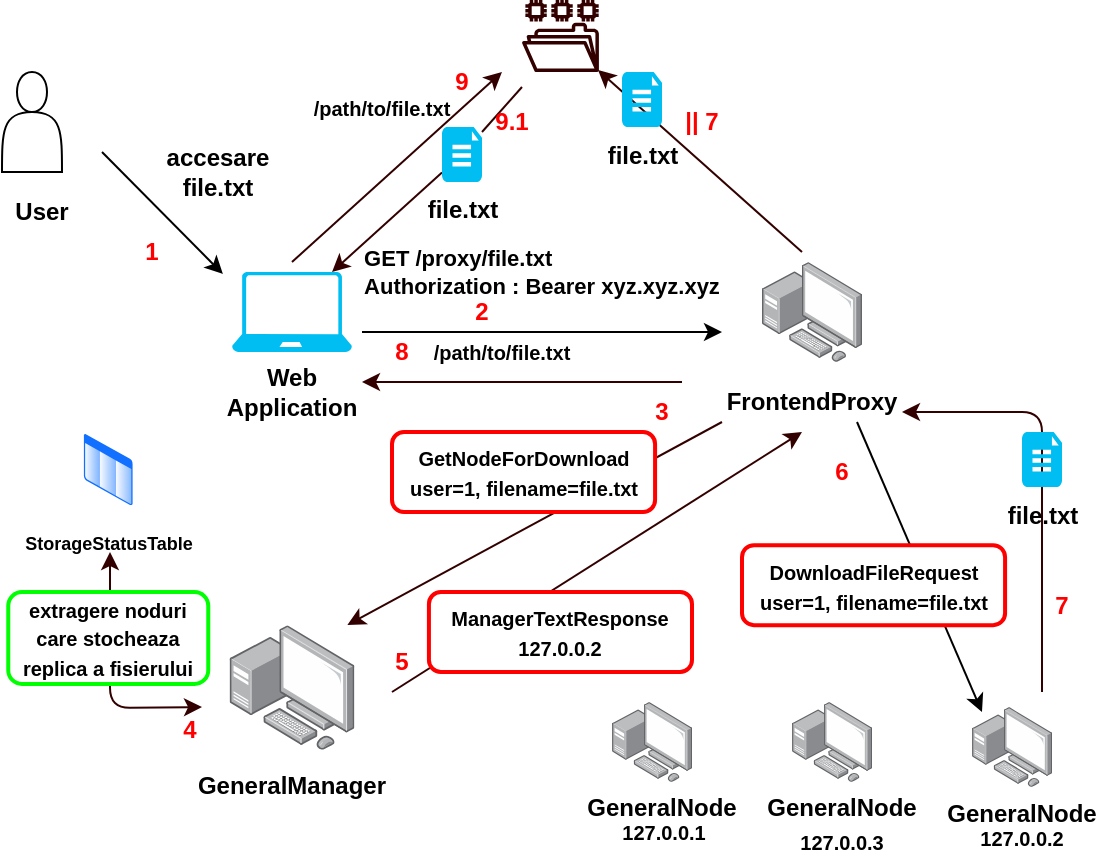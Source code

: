 <mxfile version="14.6.13" type="device"><diagram id="2SKkXB5GDrAOzJJ73yBU" name="Pagina-1"><mxGraphModel dx="981" dy="574" grid="1" gridSize="10" guides="1" tooltips="1" connect="1" arrows="1" fold="1" page="1" pageScale="1" pageWidth="1169" pageHeight="827" math="0" shadow="0"><root><mxCell id="0"/><mxCell id="1" parent="0"/><mxCell id="xPR830_fTpmpSTpfL7Si-1" value="" style="group" vertex="1" connectable="0" parent="1"><mxGeometry x="115.0" y="356.58" width="100.0" height="90" as="geometry"/></mxCell><mxCell id="xPR830_fTpmpSTpfL7Si-2" value="" style="points=[];aspect=fixed;html=1;align=center;shadow=0;dashed=0;image;image=img/lib/allied_telesis/computer_and_terminals/Personal_Computer_with_Server.svg;" vertex="1" parent="xPR830_fTpmpSTpfL7Si-1"><mxGeometry x="18.8" width="62.4" height="62.4" as="geometry"/></mxCell><mxCell id="xPR830_fTpmpSTpfL7Si-3" value="&lt;b&gt;GeneralManager&lt;/b&gt;" style="text;html=1;strokeColor=none;fillColor=none;align=center;verticalAlign=middle;whiteSpace=wrap;rounded=0;" vertex="1" parent="xPR830_fTpmpSTpfL7Si-1"><mxGeometry y="70" width="100" height="20" as="geometry"/></mxCell><mxCell id="xPR830_fTpmpSTpfL7Si-218" value="&lt;b&gt;&lt;font color=&quot;#ff0000&quot;&gt;4&lt;/font&gt;&lt;/b&gt;" style="text;html=1;strokeColor=none;fillColor=none;align=center;verticalAlign=middle;whiteSpace=wrap;rounded=0;" vertex="1" parent="xPR830_fTpmpSTpfL7Si-1"><mxGeometry x="-21.2" y="42.4" width="40" height="20" as="geometry"/></mxCell><mxCell id="xPR830_fTpmpSTpfL7Si-7" value="" style="outlineConnect=0;fontColor=#232F3E;gradientColor=none;strokeColor=none;dashed=0;verticalLabelPosition=bottom;verticalAlign=top;align=center;html=1;fontSize=12;fontStyle=0;aspect=fixed;pointerEvents=1;shape=mxgraph.aws4.file_system;fillColor=#330000;" vertex="1" parent="1"><mxGeometry x="280" y="44" width="38.46" height="36" as="geometry"/></mxCell><mxCell id="xPR830_fTpmpSTpfL7Si-9" value="" style="verticalLabelPosition=bottom;html=1;verticalAlign=top;align=center;strokeColor=none;fillColor=#00BEF2;shape=mxgraph.azure.laptop;pointerEvents=1;" vertex="1" parent="1"><mxGeometry x="135" y="180" width="60" height="40" as="geometry"/></mxCell><mxCell id="xPR830_fTpmpSTpfL7Si-10" value="&lt;b&gt;Web Application&lt;/b&gt;" style="text;html=1;strokeColor=none;fillColor=none;align=center;verticalAlign=middle;whiteSpace=wrap;rounded=0;" vertex="1" parent="1"><mxGeometry x="130" y="230" width="70" height="20" as="geometry"/></mxCell><mxCell id="xPR830_fTpmpSTpfL7Si-12" value="" style="shape=actor;whiteSpace=wrap;html=1;" vertex="1" parent="1"><mxGeometry x="20" y="80" width="30" height="50" as="geometry"/></mxCell><mxCell id="xPR830_fTpmpSTpfL7Si-13" value="&lt;b&gt;User&lt;/b&gt;" style="text;html=1;strokeColor=none;fillColor=none;align=center;verticalAlign=middle;whiteSpace=wrap;rounded=0;" vertex="1" parent="1"><mxGeometry x="20" y="140" width="40" height="20" as="geometry"/></mxCell><mxCell id="xPR830_fTpmpSTpfL7Si-14" value="" style="endArrow=classic;html=1;entryX=-0.076;entryY=0.025;entryDx=0;entryDy=0;entryPerimeter=0;" edge="1" parent="1" target="xPR830_fTpmpSTpfL7Si-9"><mxGeometry width="50" height="50" relative="1" as="geometry"><mxPoint x="70" y="120" as="sourcePoint"/><mxPoint x="130" y="180" as="targetPoint"/></mxGeometry></mxCell><mxCell id="xPR830_fTpmpSTpfL7Si-20" value="" style="group" vertex="1" connectable="0" parent="1"><mxGeometry x="380" y="165" width="110.0" height="105" as="geometry"/></mxCell><mxCell id="xPR830_fTpmpSTpfL7Si-21" value="" style="points=[];aspect=fixed;html=1;align=center;shadow=0;dashed=0;image;image=img/lib/allied_telesis/computer_and_terminals/Personal_Computer_with_Server.svg;" vertex="1" parent="xPR830_fTpmpSTpfL7Si-20"><mxGeometry x="20" y="10" width="50" height="50" as="geometry"/></mxCell><mxCell id="xPR830_fTpmpSTpfL7Si-22" value="&lt;b&gt;FrontendProxy&lt;/b&gt;" style="text;html=1;strokeColor=none;fillColor=none;align=center;verticalAlign=middle;whiteSpace=wrap;rounded=0;" vertex="1" parent="xPR830_fTpmpSTpfL7Si-20"><mxGeometry y="70" width="90.0" height="20" as="geometry"/></mxCell><mxCell id="xPR830_fTpmpSTpfL7Si-235" value="" style="endArrow=classic;html=1;strokeColor=#330000;strokeWidth=1;entryX=1;entryY=0.25;entryDx=0;entryDy=0;" edge="1" parent="xPR830_fTpmpSTpfL7Si-20" target="xPR830_fTpmpSTpfL7Si-10"><mxGeometry width="50" height="50" relative="1" as="geometry"><mxPoint x="-20" y="70" as="sourcePoint"/><mxPoint x="30" y="20" as="targetPoint"/></mxGeometry></mxCell><mxCell id="xPR830_fTpmpSTpfL7Si-23" value="" style="endArrow=classic;html=1;" edge="1" parent="1"><mxGeometry width="50" height="50" relative="1" as="geometry"><mxPoint x="200" y="210" as="sourcePoint"/><mxPoint x="380" y="210" as="targetPoint"/></mxGeometry></mxCell><mxCell id="xPR830_fTpmpSTpfL7Si-24" value="&lt;div style=&quot;text-align: left ; font-size: 11px&quot;&gt;&lt;font style=&quot;font-size: 11px&quot;&gt;&lt;b&gt;GET /proxy/file.txt&lt;/b&gt;&lt;/font&gt;&lt;/div&gt;&lt;font style=&quot;font-size: 11px&quot;&gt;&lt;div style=&quot;text-align: left&quot;&gt;&lt;span&gt;&lt;b&gt;Authorization : Bearer xyz.xyz.xyz&lt;/b&gt;&lt;/span&gt;&lt;/div&gt;&lt;/font&gt;" style="text;html=1;strokeColor=none;fillColor=none;align=center;verticalAlign=middle;whiteSpace=wrap;rounded=0;" vertex="1" parent="1"><mxGeometry x="180" y="170" width="220" height="20" as="geometry"/></mxCell><mxCell id="xPR830_fTpmpSTpfL7Si-29" value="&lt;b&gt;&lt;font color=&quot;#ff0000&quot;&gt;2&lt;/font&gt;&lt;/b&gt;" style="text;html=1;strokeColor=none;fillColor=none;align=center;verticalAlign=middle;whiteSpace=wrap;rounded=0;" vertex="1" parent="1"><mxGeometry x="240" y="190" width="40" height="20" as="geometry"/></mxCell><mxCell id="xPR830_fTpmpSTpfL7Si-84" value="" style="group" vertex="1" connectable="0" parent="1"><mxGeometry x="490" y="397.5" width="80" height="75" as="geometry"/></mxCell><mxCell id="xPR830_fTpmpSTpfL7Si-4" value="" style="group" vertex="1" connectable="0" parent="xPR830_fTpmpSTpfL7Si-84"><mxGeometry width="80" height="60" as="geometry"/></mxCell><mxCell id="xPR830_fTpmpSTpfL7Si-5" value="" style="points=[];aspect=fixed;html=1;align=center;shadow=0;dashed=0;image;image=img/lib/allied_telesis/computer_and_terminals/Personal_Computer_with_Server.svg;" vertex="1" parent="xPR830_fTpmpSTpfL7Si-4"><mxGeometry x="15.04" width="40" height="40" as="geometry"/></mxCell><mxCell id="xPR830_fTpmpSTpfL7Si-6" value="&lt;b&gt;GeneralNode&lt;/b&gt;" style="text;html=1;strokeColor=none;fillColor=none;align=center;verticalAlign=middle;whiteSpace=wrap;rounded=0;" vertex="1" parent="xPR830_fTpmpSTpfL7Si-4"><mxGeometry y="46.667" width="80.0" height="13.333" as="geometry"/></mxCell><mxCell id="xPR830_fTpmpSTpfL7Si-81" value="&lt;font style=&quot;font-size: 10px&quot;&gt;&lt;b&gt;127.0.0.2&lt;/b&gt;&lt;/font&gt;" style="text;html=1;strokeColor=none;fillColor=none;align=center;verticalAlign=middle;whiteSpace=wrap;rounded=0;" vertex="1" parent="xPR830_fTpmpSTpfL7Si-84"><mxGeometry x="20" y="55" width="40" height="20" as="geometry"/></mxCell><mxCell id="xPR830_fTpmpSTpfL7Si-85" value="" style="group" vertex="1" connectable="0" parent="1"><mxGeometry x="400" y="395" width="80" height="80" as="geometry"/></mxCell><mxCell id="xPR830_fTpmpSTpfL7Si-64" value="" style="group" vertex="1" connectable="0" parent="xPR830_fTpmpSTpfL7Si-85"><mxGeometry width="80" height="60" as="geometry"/></mxCell><mxCell id="xPR830_fTpmpSTpfL7Si-65" value="" style="points=[];aspect=fixed;html=1;align=center;shadow=0;dashed=0;image;image=img/lib/allied_telesis/computer_and_terminals/Personal_Computer_with_Server.svg;" vertex="1" parent="xPR830_fTpmpSTpfL7Si-64"><mxGeometry x="15.04" width="40" height="40" as="geometry"/></mxCell><mxCell id="xPR830_fTpmpSTpfL7Si-66" value="&lt;b&gt;GeneralNode&lt;/b&gt;" style="text;html=1;strokeColor=none;fillColor=none;align=center;verticalAlign=middle;whiteSpace=wrap;rounded=0;" vertex="1" parent="xPR830_fTpmpSTpfL7Si-64"><mxGeometry y="46.667" width="80.0" height="13.333" as="geometry"/></mxCell><mxCell id="xPR830_fTpmpSTpfL7Si-82" value="&lt;font style=&quot;font-size: 10px&quot;&gt;&lt;b&gt;127.0.0.3&lt;/b&gt;&lt;/font&gt;" style="text;html=1;strokeColor=none;fillColor=none;align=center;verticalAlign=middle;whiteSpace=wrap;rounded=0;" vertex="1" parent="xPR830_fTpmpSTpfL7Si-85"><mxGeometry x="20" y="60" width="40" height="20" as="geometry"/></mxCell><mxCell id="xPR830_fTpmpSTpfL7Si-86" value="" style="endArrow=classic;html=1;exitX=0.75;exitY=1;exitDx=0;exitDy=0;" edge="1" parent="1" source="xPR830_fTpmpSTpfL7Si-22"><mxGeometry width="50" height="50" relative="1" as="geometry"><mxPoint x="470" y="220" as="sourcePoint"/><mxPoint x="510" y="400" as="targetPoint"/></mxGeometry></mxCell><mxCell id="xPR830_fTpmpSTpfL7Si-174" value="&lt;b&gt;&lt;font style=&quot;font-size: 9px&quot;&gt;StorageStatusTable&lt;/font&gt;&lt;/b&gt;" style="aspect=fixed;perimeter=ellipsePerimeter;html=1;align=center;shadow=0;dashed=0;spacingTop=3;image;image=img/lib/active_directory/list.svg;strokeWidth=1;" vertex="1" parent="1"><mxGeometry x="60" y="260" width="26.25" height="37.5" as="geometry"/></mxCell><mxCell id="xPR830_fTpmpSTpfL7Si-200" value="&lt;b&gt;accesare file.txt&lt;/b&gt;" style="text;html=1;strokeColor=none;fillColor=none;align=center;verticalAlign=middle;whiteSpace=wrap;rounded=0;" vertex="1" parent="1"><mxGeometry x="100.0" y="120" width="55.77" height="20" as="geometry"/></mxCell><mxCell id="xPR830_fTpmpSTpfL7Si-201" value="&lt;b&gt;&lt;font color=&quot;#ff0000&quot;&gt;1&lt;/font&gt;&lt;/b&gt;" style="text;html=1;strokeColor=none;fillColor=none;align=center;verticalAlign=middle;whiteSpace=wrap;rounded=0;" vertex="1" parent="1"><mxGeometry x="75" y="160" width="40" height="20" as="geometry"/></mxCell><mxCell id="xPR830_fTpmpSTpfL7Si-204" value="" style="group" vertex="1" connectable="0" parent="1"><mxGeometry x="310" y="395" width="80" height="75" as="geometry"/></mxCell><mxCell id="xPR830_fTpmpSTpfL7Si-205" value="" style="group" vertex="1" connectable="0" parent="xPR830_fTpmpSTpfL7Si-204"><mxGeometry width="80" height="60" as="geometry"/></mxCell><mxCell id="xPR830_fTpmpSTpfL7Si-206" value="" style="points=[];aspect=fixed;html=1;align=center;shadow=0;dashed=0;image;image=img/lib/allied_telesis/computer_and_terminals/Personal_Computer_with_Server.svg;" vertex="1" parent="xPR830_fTpmpSTpfL7Si-205"><mxGeometry x="15.04" width="40" height="40" as="geometry"/></mxCell><mxCell id="xPR830_fTpmpSTpfL7Si-207" value="&lt;b&gt;GeneralNode&lt;/b&gt;" style="text;html=1;strokeColor=none;fillColor=none;align=center;verticalAlign=middle;whiteSpace=wrap;rounded=0;" vertex="1" parent="xPR830_fTpmpSTpfL7Si-205"><mxGeometry y="46.667" width="80.0" height="13.333" as="geometry"/></mxCell><mxCell id="xPR830_fTpmpSTpfL7Si-208" value="&lt;font style=&quot;font-size: 10px&quot;&gt;&lt;b&gt;127.0.0.1&lt;/b&gt;&lt;/font&gt;" style="text;html=1;strokeColor=none;fillColor=none;align=center;verticalAlign=middle;whiteSpace=wrap;rounded=0;" vertex="1" parent="xPR830_fTpmpSTpfL7Si-204"><mxGeometry x="21" y="55" width="40" height="20" as="geometry"/></mxCell><mxCell id="xPR830_fTpmpSTpfL7Si-209" value="" style="endArrow=classic;html=1;strokeColor=#330000;strokeWidth=1;exitX=0;exitY=1;exitDx=0;exitDy=0;entryX=0.944;entryY=-0.002;entryDx=0;entryDy=0;entryPerimeter=0;" edge="1" parent="1" source="xPR830_fTpmpSTpfL7Si-22" target="xPR830_fTpmpSTpfL7Si-2"><mxGeometry width="50" height="50" relative="1" as="geometry"><mxPoint x="340" y="330" as="sourcePoint"/><mxPoint x="390" y="280" as="targetPoint"/></mxGeometry></mxCell><mxCell id="xPR830_fTpmpSTpfL7Si-210" value="&lt;font style=&quot;font-size: 10px&quot;&gt;&lt;b&gt;GetNodeForDownload&lt;br&gt;user=1, filename=file.txt&lt;br&gt;&lt;/b&gt;&lt;/font&gt;" style="rounded=1;whiteSpace=wrap;html=1;strokeWidth=2;strokeColor=#FF0000;" vertex="1" parent="1"><mxGeometry x="215.0" y="260" width="131.54" height="40" as="geometry"/></mxCell><mxCell id="xPR830_fTpmpSTpfL7Si-213" value="&lt;b&gt;&lt;font color=&quot;#ff0000&quot;&gt;3&lt;/font&gt;&lt;/b&gt;" style="text;html=1;strokeColor=none;fillColor=none;align=center;verticalAlign=middle;whiteSpace=wrap;rounded=0;" vertex="1" parent="1"><mxGeometry x="330.0" y="240" width="40" height="20" as="geometry"/></mxCell><mxCell id="xPR830_fTpmpSTpfL7Si-220" value="" style="endArrow=classic;startArrow=classic;html=1;strokeColor=#330000;strokeWidth=1;" edge="1" parent="1"><mxGeometry width="50" height="50" relative="1" as="geometry"><mxPoint x="74" y="320" as="sourcePoint"/><mxPoint x="120" y="397.5" as="targetPoint"/><Array as="points"><mxPoint x="74" y="398"/></Array></mxGeometry></mxCell><mxCell id="xPR830_fTpmpSTpfL7Si-217" value="" style="group" vertex="1" connectable="0" parent="1"><mxGeometry x="23.13" y="340" width="100" height="46" as="geometry"/></mxCell><mxCell id="xPR830_fTpmpSTpfL7Si-216" value="" style="rounded=1;whiteSpace=wrap;html=1;strokeWidth=2;strokeColor=#00FF00;" vertex="1" parent="xPR830_fTpmpSTpfL7Si-217"><mxGeometry width="100" height="46" as="geometry"/></mxCell><mxCell id="xPR830_fTpmpSTpfL7Si-215" value="&lt;font style=&quot;font-size: 10px&quot;&gt;&lt;b&gt;extragere noduri care stocheaza replica a fisierului&lt;/b&gt;&lt;/font&gt;" style="text;html=1;strokeColor=none;fillColor=none;align=center;verticalAlign=middle;whiteSpace=wrap;rounded=0;" vertex="1" parent="xPR830_fTpmpSTpfL7Si-217"><mxGeometry y="13" width="100" height="20" as="geometry"/></mxCell><mxCell id="xPR830_fTpmpSTpfL7Si-221" value="" style="endArrow=classic;html=1;strokeColor=#330000;strokeWidth=1;" edge="1" parent="1"><mxGeometry width="50" height="50" relative="1" as="geometry"><mxPoint x="215" y="390" as="sourcePoint"/><mxPoint x="420" y="260" as="targetPoint"/></mxGeometry></mxCell><mxCell id="xPR830_fTpmpSTpfL7Si-222" value="&lt;font style=&quot;font-size: 10px&quot;&gt;&lt;b&gt;ManagerTextResponse&lt;br&gt;127.0.0.2&lt;br&gt;&lt;/b&gt;&lt;/font&gt;" style="rounded=1;whiteSpace=wrap;html=1;strokeWidth=2;strokeColor=#FF0000;" vertex="1" parent="1"><mxGeometry x="233.46" y="340" width="131.54" height="40" as="geometry"/></mxCell><mxCell id="xPR830_fTpmpSTpfL7Si-225" value="&lt;b&gt;&lt;font color=&quot;#ff0000&quot;&gt;5&lt;/font&gt;&lt;/b&gt;" style="text;html=1;strokeColor=none;fillColor=none;align=center;verticalAlign=middle;whiteSpace=wrap;rounded=0;" vertex="1" parent="1"><mxGeometry x="200.0" y="365" width="40" height="20" as="geometry"/></mxCell><mxCell id="xPR830_fTpmpSTpfL7Si-227" value="&lt;font style=&quot;font-size: 10px&quot;&gt;&lt;b&gt;DownloadFileRequest&lt;br&gt;user=1, filename=file.txt&lt;br&gt;&lt;/b&gt;&lt;/font&gt;" style="rounded=1;whiteSpace=wrap;html=1;strokeWidth=2;strokeColor=#FF0000;" vertex="1" parent="1"><mxGeometry x="390" y="316.58" width="131.54" height="40" as="geometry"/></mxCell><mxCell id="xPR830_fTpmpSTpfL7Si-226" value="&lt;b&gt;&lt;font color=&quot;#ff0000&quot;&gt;6&lt;/font&gt;&lt;/b&gt;" style="text;html=1;strokeColor=none;fillColor=none;align=center;verticalAlign=middle;whiteSpace=wrap;rounded=0;" vertex="1" parent="1"><mxGeometry x="420.0" y="270" width="40" height="20" as="geometry"/></mxCell><mxCell id="xPR830_fTpmpSTpfL7Si-230" value="" style="endArrow=classic;html=1;strokeColor=#330000;strokeWidth=1;entryX=1;entryY=0.75;entryDx=0;entryDy=0;" edge="1" parent="1" target="xPR830_fTpmpSTpfL7Si-22"><mxGeometry width="50" height="50" relative="1" as="geometry"><mxPoint x="540" y="390" as="sourcePoint"/><mxPoint x="590" y="340" as="targetPoint"/><Array as="points"><mxPoint x="540" y="250"/></Array></mxGeometry></mxCell><mxCell id="xPR830_fTpmpSTpfL7Si-228" value="&lt;b&gt;file.txt&lt;/b&gt;" style="verticalLabelPosition=bottom;html=1;verticalAlign=top;align=center;strokeColor=none;fillColor=#00BEF2;shape=mxgraph.azure.file_2;pointerEvents=1;shadow=0;sketch=0;" vertex="1" parent="1"><mxGeometry x="530" y="260" width="20" height="27.5" as="geometry"/></mxCell><mxCell id="xPR830_fTpmpSTpfL7Si-231" value="&lt;b&gt;&lt;font color=&quot;#ff0000&quot;&gt;7&lt;/font&gt;&lt;/b&gt;" style="text;html=1;strokeColor=none;fillColor=none;align=center;verticalAlign=middle;whiteSpace=wrap;rounded=0;" vertex="1" parent="1"><mxGeometry x="530" y="336.58" width="40" height="20" as="geometry"/></mxCell><mxCell id="xPR830_fTpmpSTpfL7Si-232" value="" style="endArrow=classic;html=1;strokeColor=#330000;strokeWidth=1;" edge="1" parent="1"><mxGeometry width="50" height="50" relative="1" as="geometry"><mxPoint x="420" y="170" as="sourcePoint"/><mxPoint x="318" y="79" as="targetPoint"/></mxGeometry></mxCell><mxCell id="xPR830_fTpmpSTpfL7Si-234" value="&lt;b&gt;&lt;font color=&quot;#ff0000&quot;&gt;|| 7&lt;/font&gt;&lt;/b&gt;" style="text;html=1;strokeColor=none;fillColor=none;align=center;verticalAlign=middle;whiteSpace=wrap;rounded=0;" vertex="1" parent="1"><mxGeometry x="350" y="95" width="40" height="20" as="geometry"/></mxCell><mxCell id="xPR830_fTpmpSTpfL7Si-236" value="&lt;b&gt;&lt;font color=&quot;#ff0000&quot;&gt;8&lt;/font&gt;&lt;/b&gt;" style="text;html=1;strokeColor=none;fillColor=none;align=center;verticalAlign=middle;whiteSpace=wrap;rounded=0;" vertex="1" parent="1"><mxGeometry x="200" y="210" width="40" height="20" as="geometry"/></mxCell><mxCell id="xPR830_fTpmpSTpfL7Si-238" value="&lt;b&gt;&lt;font style=&quot;font-size: 10px&quot;&gt;/path/to/file.txt&lt;/font&gt;&lt;/b&gt;" style="text;html=1;strokeColor=none;fillColor=none;align=center;verticalAlign=middle;whiteSpace=wrap;rounded=0;" vertex="1" parent="1"><mxGeometry x="250.0" y="210" width="40" height="20" as="geometry"/></mxCell><mxCell id="xPR830_fTpmpSTpfL7Si-241" value="&lt;b&gt;&lt;font color=&quot;#ff0000&quot;&gt;9&lt;/font&gt;&lt;/b&gt;" style="text;html=1;strokeColor=none;fillColor=none;align=center;verticalAlign=middle;whiteSpace=wrap;rounded=0;" vertex="1" parent="1"><mxGeometry x="230" y="75" width="40" height="20" as="geometry"/></mxCell><mxCell id="xPR830_fTpmpSTpfL7Si-242" value="&lt;b&gt;&lt;font style=&quot;font-size: 10px&quot;&gt;/path/to/file.txt&lt;/font&gt;&lt;/b&gt;" style="text;html=1;strokeColor=none;fillColor=none;align=center;verticalAlign=middle;whiteSpace=wrap;rounded=0;" vertex="1" parent="1"><mxGeometry x="190" y="87.5" width="40" height="20" as="geometry"/></mxCell><mxCell id="xPR830_fTpmpSTpfL7Si-245" value="" style="endArrow=classic;html=1;strokeColor=#330000;strokeWidth=1;entryX=1;entryY=0.25;entryDx=0;entryDy=0;" edge="1" parent="1" target="xPR830_fTpmpSTpfL7Si-241"><mxGeometry width="50" height="50" relative="1" as="geometry"><mxPoint x="165" y="175" as="sourcePoint"/><mxPoint x="215" y="125" as="targetPoint"/></mxGeometry></mxCell><mxCell id="xPR830_fTpmpSTpfL7Si-246" value="" style="endArrow=classic;html=1;strokeColor=#330000;strokeWidth=1;startArrow=none;" edge="1" parent="1" source="xPR830_fTpmpSTpfL7Si-244"><mxGeometry width="50" height="50" relative="1" as="geometry"><mxPoint x="280" y="87.5" as="sourcePoint"/><mxPoint x="185" y="180" as="targetPoint"/></mxGeometry></mxCell><mxCell id="xPR830_fTpmpSTpfL7Si-244" value="&lt;b&gt;file.txt&lt;/b&gt;" style="verticalLabelPosition=bottom;html=1;verticalAlign=top;align=center;strokeColor=none;fillColor=#00BEF2;shape=mxgraph.azure.file_2;pointerEvents=1;" vertex="1" parent="1"><mxGeometry x="240" y="107.5" width="20" height="27.5" as="geometry"/></mxCell><mxCell id="xPR830_fTpmpSTpfL7Si-247" value="" style="endArrow=none;html=1;strokeColor=#330000;strokeWidth=1;" edge="1" parent="1" target="xPR830_fTpmpSTpfL7Si-244"><mxGeometry width="50" height="50" relative="1" as="geometry"><mxPoint x="280" y="87.5" as="sourcePoint"/><mxPoint x="185" y="180" as="targetPoint"/></mxGeometry></mxCell><mxCell id="xPR830_fTpmpSTpfL7Si-233" value="&lt;b&gt;file.txt&lt;/b&gt;" style="verticalLabelPosition=bottom;html=1;verticalAlign=top;align=center;strokeColor=none;fillColor=#00BEF2;shape=mxgraph.azure.file_2;pointerEvents=1;" vertex="1" parent="1"><mxGeometry x="330" y="80" width="20" height="27.5" as="geometry"/></mxCell><mxCell id="xPR830_fTpmpSTpfL7Si-249" value="&lt;b&gt;&lt;font color=&quot;#ff0000&quot;&gt;9.1&lt;/font&gt;&lt;/b&gt;" style="text;html=1;strokeColor=none;fillColor=none;align=center;verticalAlign=middle;whiteSpace=wrap;rounded=0;" vertex="1" parent="1"><mxGeometry x="260" y="95" width="30" height="20" as="geometry"/></mxCell></root></mxGraphModel></diagram></mxfile>